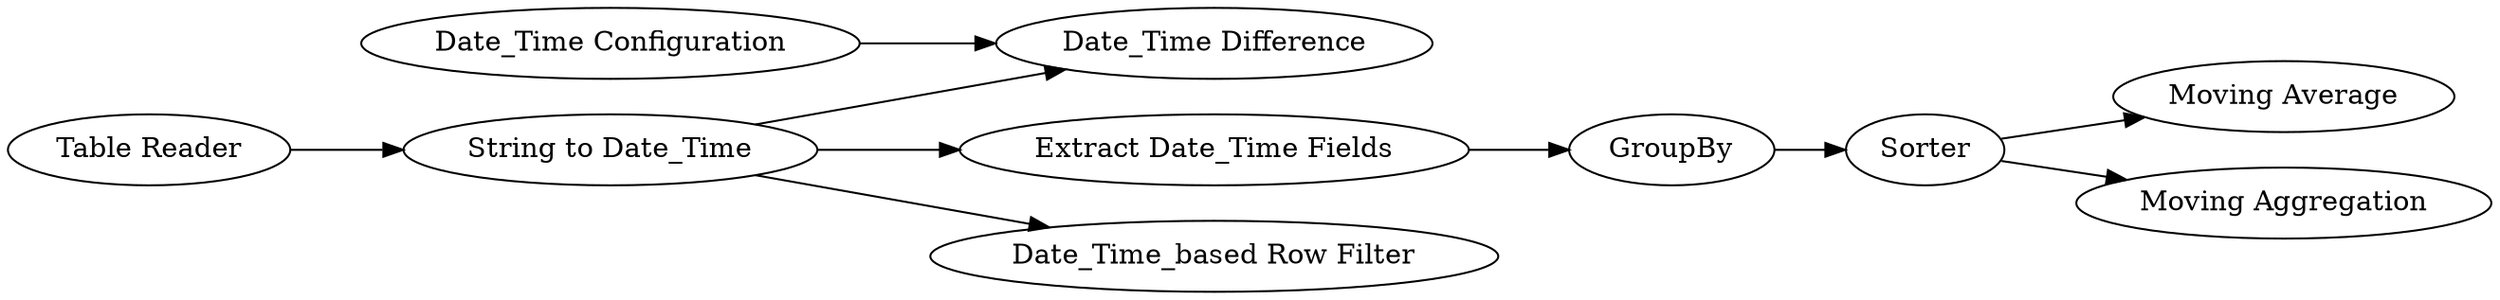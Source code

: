 digraph {
	"3612228260798007728_318" [label="Moving Average"]
	"3612228260798007728_319" [label="Extract Date_Time Fields"]
	"3612228260798007728_314" [label="Date_Time Configuration"]
	"3612228260798007728_316" [label=Sorter]
	"3612228260798007728_321" [label="Table Reader"]
	"3612228260798007728_315" [label=GroupBy]
	"3612228260798007728_250" [label="Date_Time_based Row Filter"]
	"3612228260798007728_317" [label="Moving Aggregation"]
	"3612228260798007728_313" [label="Date_Time Difference"]
	"3612228260798007728_241" [label="String to Date_Time"]
	"3612228260798007728_316" -> "3612228260798007728_318"
	"3612228260798007728_241" -> "3612228260798007728_319"
	"3612228260798007728_315" -> "3612228260798007728_316"
	"3612228260798007728_316" -> "3612228260798007728_317"
	"3612228260798007728_314" -> "3612228260798007728_313"
	"3612228260798007728_241" -> "3612228260798007728_250"
	"3612228260798007728_321" -> "3612228260798007728_241"
	"3612228260798007728_241" -> "3612228260798007728_313"
	"3612228260798007728_319" -> "3612228260798007728_315"
	rankdir=LR
}
